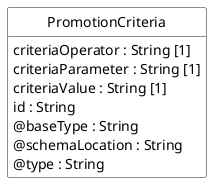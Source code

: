 @startuml
hide circle
hide methods
hide stereotype
show <<Enumeration>> stereotype
skinparam class {
   BackgroundColor<<Enumeration>> #E6F5F7
   BackgroundColor<<Ref>> #FFFFE0
   BackgroundColor<<Pivot>> #FFFFFFF
   BackgroundColor<<SimpleType>> #E2F0DA
   BackgroundColor #FCF2E3
}

class PromotionCriteria <<Pivot>> {
    criteriaOperator : String [1]
    criteriaParameter : String [1]
    criteriaValue : String [1]
    id : String
    @baseType : String
    @schemaLocation : String
    @type : String
}


@enduml